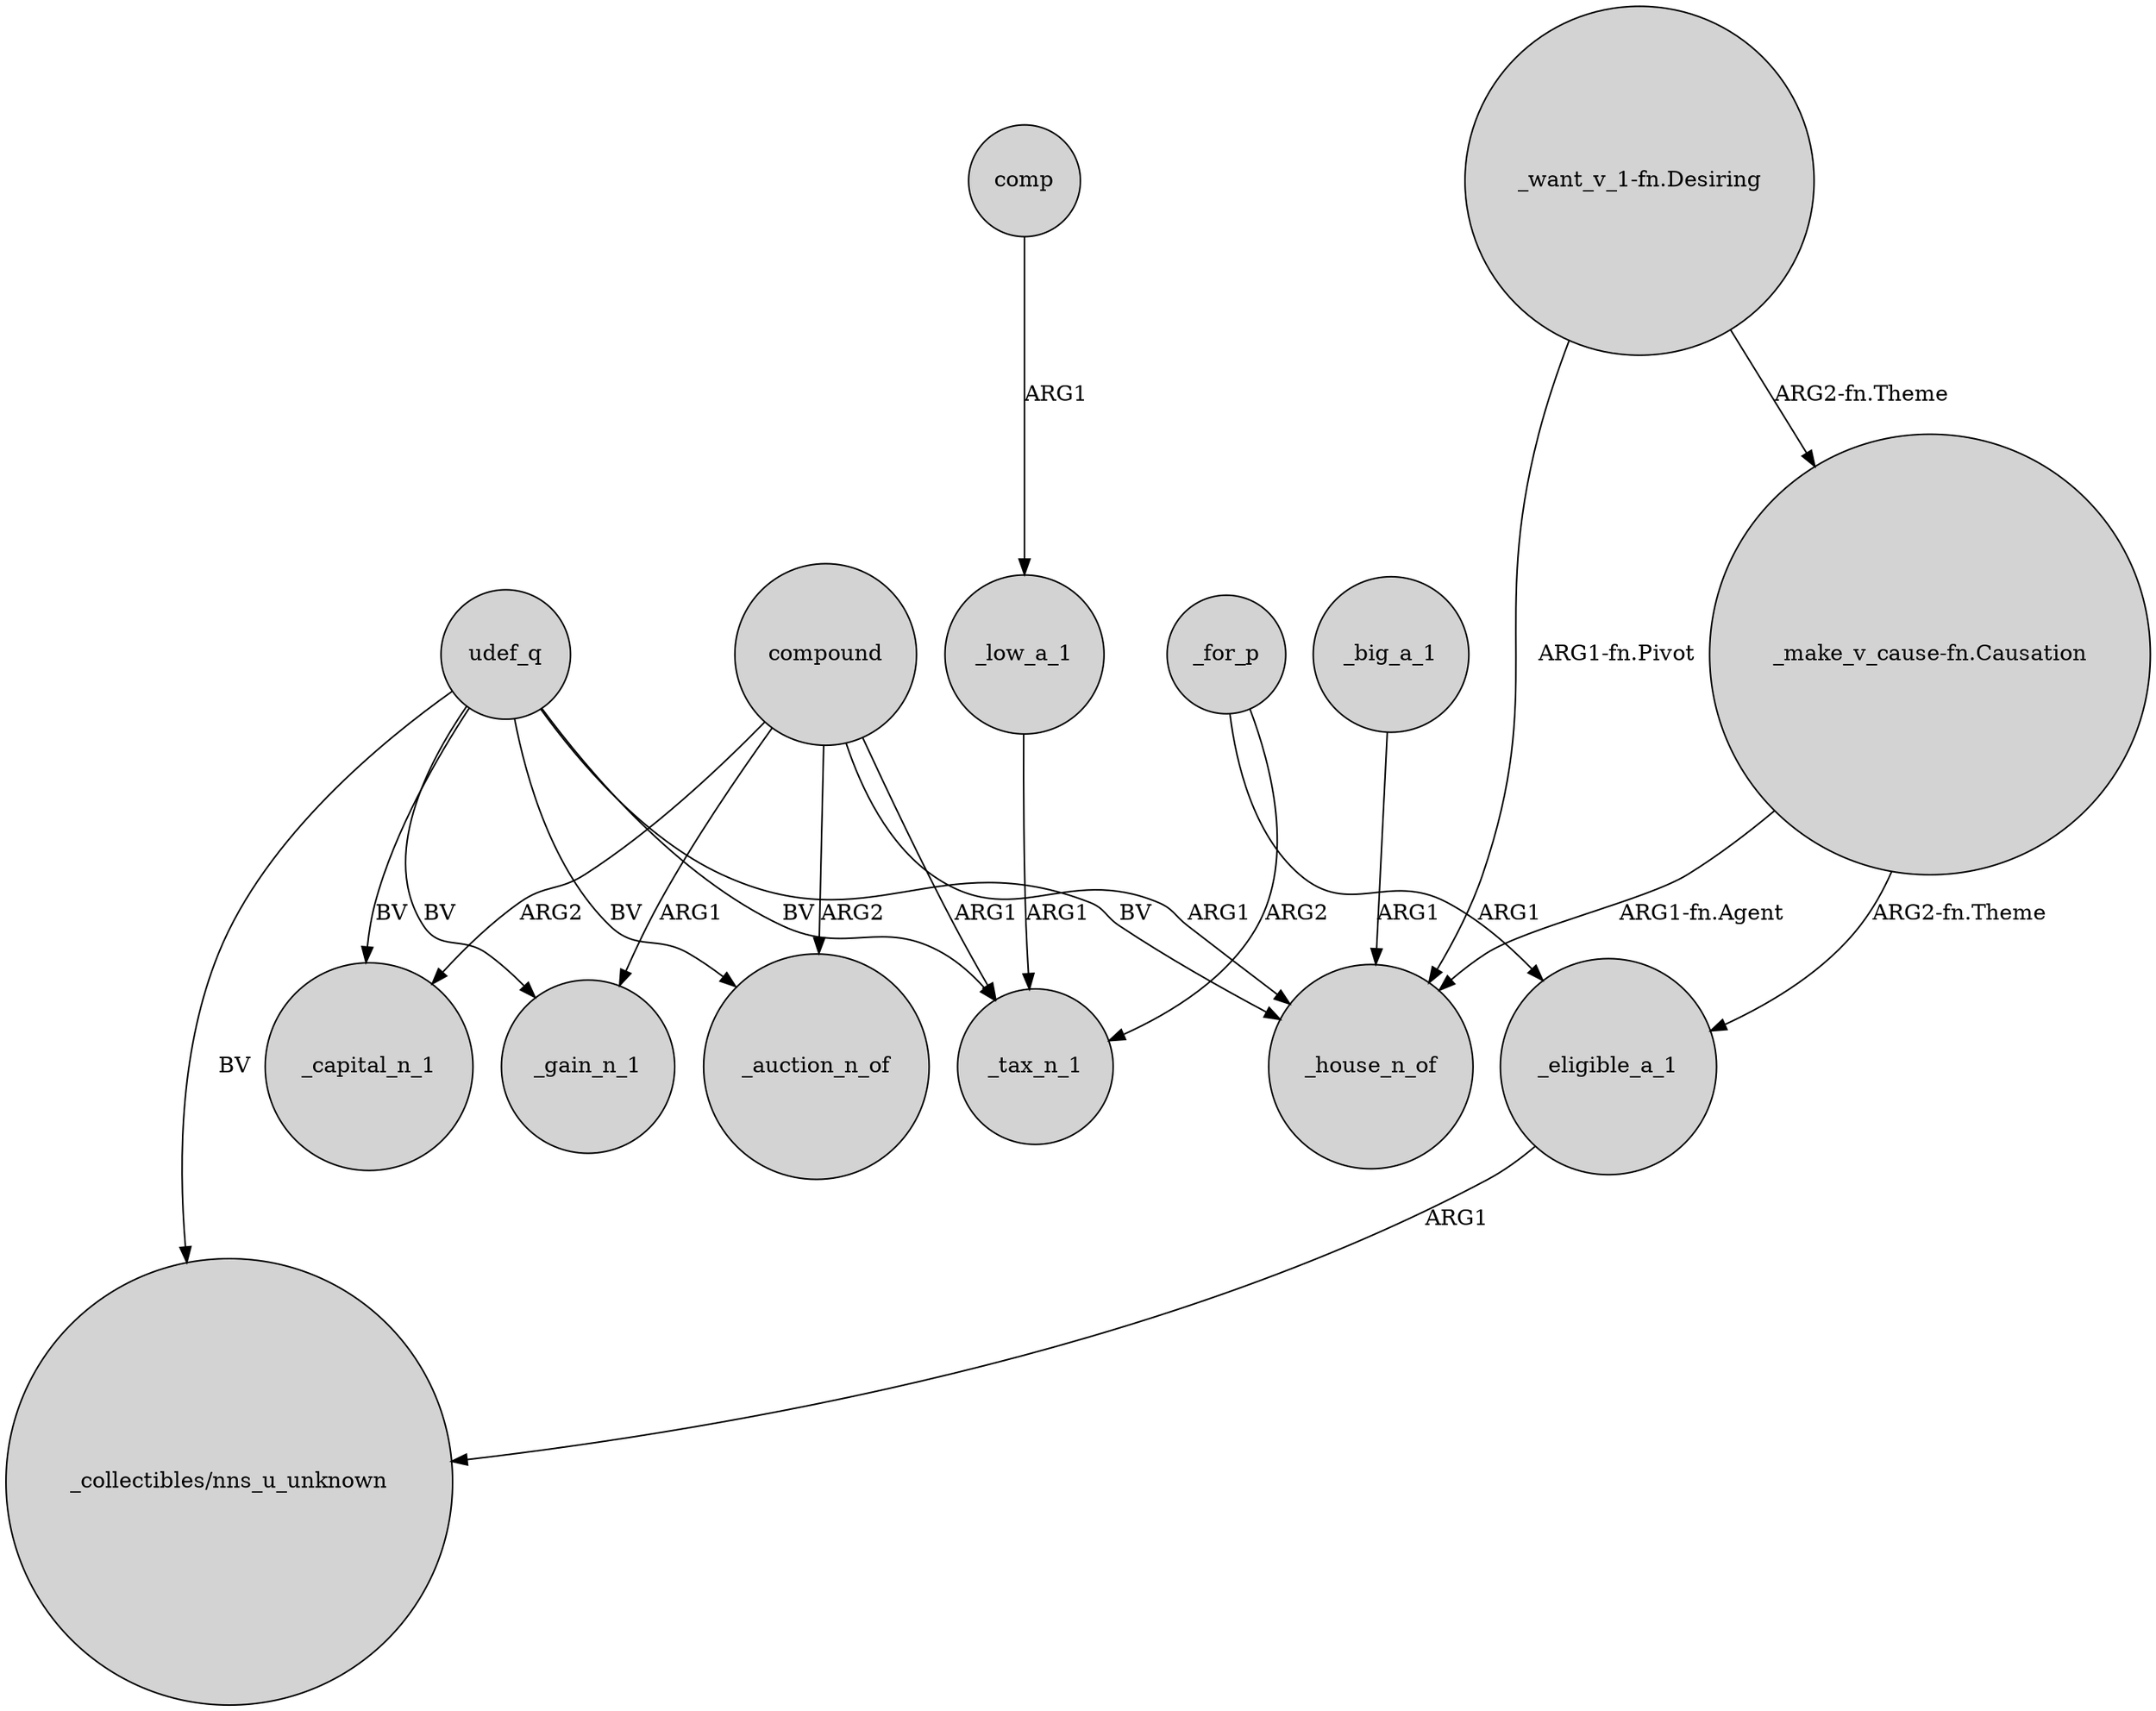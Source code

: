 digraph {
	node [shape=circle style=filled]
	udef_q -> _capital_n_1 [label=BV]
	"_make_v_cause-fn.Causation" -> _house_n_of [label="ARG1-fn.Agent"]
	_low_a_1 -> _tax_n_1 [label=ARG1]
	compound -> _capital_n_1 [label=ARG2]
	_big_a_1 -> _house_n_of [label=ARG1]
	udef_q -> _gain_n_1 [label=BV]
	udef_q -> _auction_n_of [label=BV]
	compound -> _auction_n_of [label=ARG2]
	"_want_v_1-fn.Desiring" -> _house_n_of [label="ARG1-fn.Pivot"]
	_for_p -> _tax_n_1 [label=ARG2]
	compound -> _tax_n_1 [label=ARG1]
	udef_q -> _tax_n_1 [label=BV]
	"_want_v_1-fn.Desiring" -> "_make_v_cause-fn.Causation" [label="ARG2-fn.Theme"]
	compound -> _house_n_of [label=ARG1]
	_for_p -> _eligible_a_1 [label=ARG1]
	compound -> _gain_n_1 [label=ARG1]
	udef_q -> _house_n_of [label=BV]
	_eligible_a_1 -> "_collectibles/nns_u_unknown" [label=ARG1]
	"_make_v_cause-fn.Causation" -> _eligible_a_1 [label="ARG2-fn.Theme"]
	comp -> _low_a_1 [label=ARG1]
	udef_q -> "_collectibles/nns_u_unknown" [label=BV]
}
